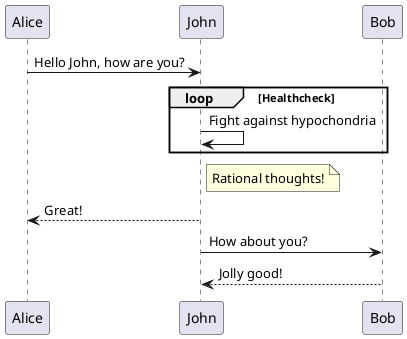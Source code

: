 @startuml sequence
Alice -> John : Hello John, how are you?
loop Healthcheck
    John -> John : Fight against hypochondria
end
note right of John : Rational thoughts!
John --> Alice : Great!
John -> Bob : How about you?
Bob --> John : Jolly good!
@enduml
